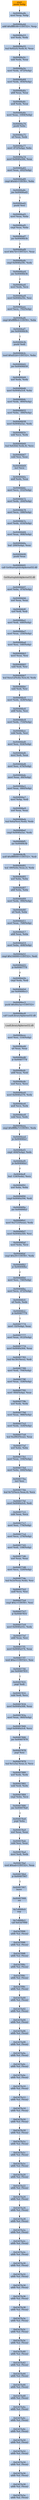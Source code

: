 digraph G {
node[shape=rectangle,style=filled,fillcolor=lightsteelblue,color=lightsteelblue]
bgcolor="transparent"
a0x00406a4apushl_ebp[label="start\npushl %ebp",fillcolor="orange",color="lightgrey"];
a0x00406a4bmovl_esp_ebp[label="0x00406a4b\nmovl %esp, %ebp"];
a0x00406a4daddl_0xfffffc08UINT32_esp[label="0x00406a4d\naddl $0xfffffc08<UINT32>, %esp"];
a0x00406a53xorl_edx_edx[label="0x00406a53\nxorl %edx, %edx"];
a0x00406a55leal_0x92a5edx4__eax[label="0x00406a55\nleal 0x92a5(,%edx,4), %eax"];
a0x00406a5csubl_edx_eax[label="0x00406a5c\nsubl %edx, %eax"];
a0x00406a5emovl_edx__872ebp_[label="0x00406a5e\nmovl %edx, -872(%ebp)"];
a0x00406a64movl_edx__856ebp_[label="0x00406a64\nmovl %edx, -856(%ebp)"];
a0x00406a6aaddl_eax_eax[label="0x00406a6a\naddl %eax, %eax"];
a0x00406a6candl_edx_eax[label="0x00406a6c\nandl %edx, %eax"];
a0x00406a6emovl_eax__1004ebp_[label="0x00406a6e\nmovl %eax, -1004(%ebp)"];
a0x00406a74pushl_ebx[label="0x00406a74\npushl %ebx"];
a0x00406a75orl_eax_edx[label="0x00406a75\norl %eax, %edx"];
a0x00406a77movl__872ebp__ebx[label="0x00406a77\nmovl -872(%ebp), %ebx"];
a0x00406a7dmovl_0x0040a584_eax[label="0x00406a7d\nmovl 0x0040a584, %eax"];
a0x00406a83movl_eax__692ebp_[label="0x00406a83\nmovl %eax, -692(%ebp)"];
a0x00406a89cmpl_0x4dUINT8_ebx[label="0x00406a89\ncmpl $0x4d<UINT8>, %ebx"];
a0x00406a8cjne_0x00406ad2[label="0x00406a8c\njne 0x00406ad2"];
a0x00406ad2pushl_esi[label="0x00406ad2\npushl %esi"];
a0x00406ad3movl_eax_ebx[label="0x00406ad3\nmovl %eax, %ebx"];
a0x00406ad5cmpl_eax_ebx[label="0x00406ad5\ncmpl %eax, %ebx"];
a0x00406ad7jne_0x00406b3b[label="0x00406ad7\njne 0x00406b3b"];
a0x00406ad9movl_0x7dUINT32_eax[label="0x00406ad9\nmovl $0x7d<UINT32>, %eax"];
a0x00406adecmpl_0x0040a59c_edx[label="0x00406ade\ncmpl 0x0040a59c, %edx"];
a0x00406ae4jne_0x00406b3b[label="0x00406ae4\njne 0x00406b3b"];
a0x00406ae6movl_edx_ecx[label="0x00406ae6\nmovl %edx, %ecx"];
a0x00406ae8movl_0x0040a59c_esi[label="0x00406ae8\nmovl 0x0040a59c, %esi"];
a0x00406aeemovl_ecx__792ebp_[label="0x00406aee\nmovl %ecx, -792(%ebp)"];
a0x00406af4cmpl_0xffffffe4UINT8_ebx[label="0x00406af4\ncmpl $0xffffffe4<UINT8>, %ebx"];
a0x00406af7jne_0x00406b3b[label="0x00406af7\njne 0x00406b3b"];
a0x00406b3bpushl_edi[label="0x00406b3b\npushl %edi"];
a0x00406b3ctestl_0xd52dUINT32_ebx[label="0x00406b3c\ntestl $0xd52d<UINT32>, %ebx"];
a0x00406b42jne_0x00406b58[label="0x00406b42\njne 0x00406b58"];
a0x00406b44xorl_edx_edx[label="0x00406b44\nxorl %edx, %edx"];
a0x00406b46movl_0x0040a5c8_ebx[label="0x00406b46\nmovl 0x0040a5c8, %ebx"];
a0x00406b4cmovl_edx__800ebp_[label="0x00406b4c\nmovl %edx, -800(%ebp)"];
a0x00406b52movl_ebx__384ebp_[label="0x00406b52\nmovl %ebx, -384(%ebp)"];
a0x00406b58movl_0x0040a5ac_edx[label="0x00406b58\nmovl 0x0040a5ac, %edx"];
a0x00406b5esubl_ecx_edx[label="0x00406b5e\nsubl %ecx, %edx"];
a0x00406b60leal_0x626dedx4__ecx[label="0x00406b60\nleal 0x626d(,%edx,4), %ecx"];
a0x00406b67subl_esi_eax[label="0x00406b67\nsubl %esi, %eax"];
a0x00406b69incl_ecx[label="0x00406b69\nincl %ecx"];
a0x00406b6aandl_edx_eax[label="0x00406b6a\nandl %edx, %eax"];
a0x00406b6cmovl_ecx__552ebp_[label="0x00406b6c\nmovl %ecx, -552(%ebp)"];
a0x00406b72movl_edx__264ebp_[label="0x00406b72\nmovl %edx, -264(%ebp)"];
a0x00406b78movl_ecx__588ebp_[label="0x00406b78\nmovl %ecx, -588(%ebp)"];
a0x00406b7emovl_edx__616ebp_[label="0x00406b7e\nmovl %edx, -616(%ebp)"];
a0x00406b84movl_eax__908ebp_[label="0x00406b84\nmovl %eax, -908(%ebp)"];
a0x00406b8aleal__200ebp__eax[label="0x00406b8a\nleal -200(%ebp), %eax"];
a0x00406b90pushl_eax[label="0x00406b90\npushl %eax"];
a0x00406b91call_GetStartupInfoA_kernel32_dll[label="0x00406b91\ncall GetStartupInfoA@kernel32.dll"];
GetStartupInfoA_kernel32_dll[label="GetStartupInfoA@kernel32.dll",fillcolor="lightgrey",color="lightgrey"];
a0x00406b97movl_ebx__976ebp_[label="0x00406b97\nmovl %ebx, -976(%ebp)"];
a0x00406b9dxorl_eax_eax[label="0x00406b9d\nxorl %eax, %eax"];
a0x00406b9fxorl_edi_edi[label="0x00406b9f\nxorl %edi, %edi"];
a0x00406ba1movl_edi__440ebp_[label="0x00406ba1\nmovl %edi, -440(%ebp)"];
a0x00406ba7movl_eax__256ebp_[label="0x00406ba7\nmovl %eax, -256(%ebp)"];
a0x00406badmovl_esi__540ebp_[label="0x00406bad\nmovl %esi, -540(%ebp)"];
a0x00406bb3movl_eax_esi[label="0x00406bb3\nmovl %eax, %esi"];
a0x00406bb5subl_edi_esi[label="0x00406bb5\nsubl %edi, %esi"];
a0x00406bb7leal_0xea1aebxesi4__edx[label="0x00406bb7\nleal 0xea1a(%ebx,%esi,4), %edx"];
a0x00406bbesubl_edi_esi[label="0x00406bbe\nsubl %edi, %esi"];
a0x00406bc0movl_edx__428ebp_[label="0x00406bc0\nmovl %edx, -428(%ebp)"];
a0x00406bc6addl_ebx_esi[label="0x00406bc6\naddl %ebx, %esi"];
a0x00406bc8movl_edx__716ebp_[label="0x00406bc8\nmovl %edx, -716(%ebp)"];
a0x00406bcesubl_edx_esi[label="0x00406bce\nsubl %edx, %esi"];
a0x00406bd0movl_esi__924ebp_[label="0x00406bd0\nmovl %esi, -924(%ebp)"];
a0x00406bd6movl_edi_eax[label="0x00406bd6\nmovl %edi, %eax"];
a0x00406bd8movl_esi__676ebp_[label="0x00406bd8\nmovl %esi, -676(%ebp)"];
a0x00406bdemovl_eax__80ebp_[label="0x00406bde\nmovl %eax, -80(%ebp)"];
a0x00406be1movl_eax__840ebp_[label="0x00406be1\nmovl %eax, -840(%ebp)"];
a0x00406be7movl_ebp_edi[label="0x00406be7\nmovl %ebp, %edi"];
a0x00406be9xorl_eax_eax[label="0x00406be9\nxorl %eax, %eax"];
a0x00406bebleal_0x6aesiedi__edx[label="0x00406beb\nleal 0x6a(%esi,%edi), %edx"];
a0x00406befcmpl_0x0040a5ac_edx[label="0x00406bef\ncmpl 0x0040a5ac, %edx"];
a0x00406bf5jne_0x00406cfb[label="0x00406bf5\njne 0x00406cfb"];
a0x00406cfbandl_0xfffff000UINT32_edi[label="0x00406cfb\nandl $0xfffff000<UINT32>, %edi"];
a0x00406d01leal__69ebxeax2__edx[label="0x00406d01\nleal -69(%ebx,%eax,2), %edx"];
a0x00406d05xorl_ebx_ebx[label="0x00406d05\nxorl %ebx, %ebx"];
a0x00406d07addl_ebx_ebx[label="0x00406d07\naddl %ebx, %ebx"];
a0x00406d09movl_edx__996ebp_[label="0x00406d09\nmovl %edx, -996(%ebp)"];
a0x00406d0forl_edi_ebx[label="0x00406d0f\norl %edi, %ebx"];
a0x00406d11movl_eax__768ebp_[label="0x00406d11\nmovl %eax, -768(%ebp)"];
a0x00406d17addl_eax_ebx[label="0x00406d17\naddl %eax, %ebx"];
a0x00406d19movl_ebx__408ebp_[label="0x00406d19\nmovl %ebx, -408(%ebp)"];
a0x00406d1fcmpl_0x144000UINT32_edi[label="0x00406d1f\ncmpl $0x144000<UINT32>, %edi"];
a0x00406d25je_0x00407774[label="0x00406d25\nje 0x00407774"];
a0x00406d2bcmpl_edx_edi[label="0x00406d2b\ncmpl %edx, %edi"];
a0x00406d2djne_0x00406ec3[label="0x00406d2d\njne 0x00406ec3"];
a0x00406ec3pushl_0x40a5acUINT32[label="0x00406ec3\npushl $0x40a5ac<UINT32>"];
a0x00406ec8call_LoadLibraryA_kernel32_dll[label="0x00406ec8\ncall LoadLibraryA@kernel32.dll"];
LoadLibraryA_kernel32_dll[label="LoadLibraryA@kernel32.dll",fillcolor="lightgrey",color="lightgrey"];
a0x00406ecemovl_esi__516ebp_[label="0x00406ece\nmovl %esi, -516(%ebp)"];
a0x00406ed4orl_eax_eax[label="0x00406ed4\norl %eax, %eax"];
a0x00406ed6je_0x00407774[label="0x00406ed6\nje 0x00407774"];
a0x00406edcaddl_eax_edi[label="0x00406edc\naddl %eax, %edi"];
a0x00406edexorl_ecx_ecx[label="0x00406ede\nxorl %ecx, %ecx"];
a0x00406ee0movl_0x0040a570_edx[label="0x00406ee0\nmovl 0x0040a570, %edx"];
a0x00406ee6andl_ecx_edx[label="0x00406ee6\nandl %ecx, %edx"];
a0x00406ee8subl_esi_edx[label="0x00406ee8\nsubl %esi, %edx"];
a0x00406eeacmpl_0xffffffa7UINT8_edx[label="0x00406eea\ncmpl $0xffffffa7<UINT8>, %edx"];
a0x00406eedje_0x00406fa1[label="0x00406eed\nje 0x00406fa1"];
a0x00406ef3cmpl__604ebp__edx[label="0x00406ef3\ncmpl -604(%ebp), %edx"];
a0x00406ef9je_0x00406fa1[label="0x00406ef9\nje 0x00406fa1"];
a0x00406effleal__124edx__ecx[label="0x00406eff\nleal -124(%edx), %ecx"];
a0x00406f02xorl_ebx_ebx[label="0x00406f02\nxorl %ebx, %ebx"];
a0x00406f04cmpl_0x0040a594_edi[label="0x00406f04\ncmpl 0x0040a594, %edi"];
a0x00406f0ajne_0x00406fa1[label="0x00406f0a\njne 0x00406fa1"];
a0x00406fa1movl_0x2723eax__edx[label="0x00406fa1\nmovl 0x2723(%eax), %edx"];
a0x00406fa7movl_0x0040a560_esi[label="0x00406fa7\nmovl 0x0040a560, %esi"];
a0x00406fadmovl_ebx_ecx[label="0x00406fad\nmovl %ebx, %ecx"];
a0x00406fafcmpl_0x29UINT8_edx[label="0x00406faf\ncmpl $0x29<UINT8>, %edx"];
a0x00406fb2je_0x00406fba[label="0x00406fb2\nje 0x00406fba"];
a0x00406fb4movl_esi__740ebp_[label="0x00406fb4\nmovl %esi, -740(%ebp)"];
a0x00406fbamovl_ecx__472ebp_[label="0x00406fba\nmovl %ecx, -472(%ebp)"];
a0x00406fc0orl_edx_edx[label="0x00406fc0\norl %edx, %edx"];
a0x00406fc2je_0x00407774[label="0x00406fc2\nje 0x00407774"];
a0x00407774movl__32ebp__eax[label="0x00407774\nmovl -32(%ebp), %eax"];
a0x00407777movl_eax__912ebp_[label="0x00407777\nmovl %eax, -912(%ebp)"];
a0x0040777dmovl_0x0040a564_eax[label="0x0040777d\nmovl 0x0040a564, %eax"];
a0x00407783leal_0xc3fcecx__edi[label="0x00407783\nleal 0xc3fc(%ecx), %edi"];
a0x00407789movl_edi__704ebp_[label="0x00407789\nmovl %edi, -704(%ebp)"];
a0x0040778fmovl_eax__328ebp_[label="0x0040778f\nmovl %eax, -328(%ebp)"];
a0x00407795movl__844ebp__eax[label="0x00407795\nmovl -844(%ebp), %eax"];
a0x0040779bxorl_edx_edx[label="0x0040779b\nxorl %edx, %edx"];
a0x0040779dmovl_eax__988ebp_[label="0x0040779d\nmovl %eax, -988(%ebp)"];
a0x004077a3movl_edx__324ebp_[label="0x004077a3\nmovl %edx, -324(%ebp)"];
a0x004077a9leal_0xa982eax__eax[label="0x004077a9\nleal 0xa982(%eax), %eax"];
a0x004077afxorl_ebx_ebx[label="0x004077af\nxorl %ebx, %ebx"];
a0x004077b1movl_eax__104ebp_[label="0x004077b1\nmovl %eax, -104(%ebp)"];
a0x004077b4movl_ebx__644ebp_[label="0x004077b4\nmovl %ebx, -644(%ebp)"];
a0x004077baincl_esi[label="0x004077ba\nincl %esi"];
a0x004077bbleal_0x72ecxeax4__ecx[label="0x004077bb\nleal 0x72(%ecx,%eax,4), %ecx"];
a0x004077bfmovl_0x0040a5c0_edi[label="0x004077bf\nmovl 0x0040a5c0, %edi"];
a0x004077c5subl_eax_ecx[label="0x004077c5\nsubl %eax, %ecx"];
a0x004077c7movl_esi__776ebp_[label="0x004077c7\nmovl %esi, -776(%ebp)"];
a0x004077cdmovl_ecx__276ebp_[label="0x004077cd\nmovl %ecx, -276(%ebp)"];
a0x004077d3movl_edi__108ebp_[label="0x004077d3\nmovl %edi, -108(%ebp)"];
a0x004077d6xorl_eax_eax[label="0x004077d6\nxorl %eax, %eax"];
a0x004077d8movl_ecx__520ebp_[label="0x004077d8\nmovl %ecx, -520(%ebp)"];
a0x004077deleal_0x2eeaxedi__esi[label="0x004077de\nleal 0x2e(%eax,%edi), %esi"];
a0x004077e2andl_ecx_esi[label="0x004077e2\nandl %ecx, %esi"];
a0x004077e4cmpl_0xcUINT8_esi[label="0x004077e4\ncmpl $0xc<UINT8>, %esi"];
a0x004077e7je_0x00407831[label="0x004077e7\nje 0x00407831"];
a0x004077e9movl_0x0040a55c_edx[label="0x004077e9\nmovl 0x0040a55c, %edx"];
a0x004077efaddl_eax_esi[label="0x004077ef\naddl %eax, %esi"];
a0x004077f1movl_0x0040a574_eax[label="0x004077f1\nmovl 0x0040a574, %eax"];
a0x004077f7testl_0xeUINT32_esi[label="0x004077f7\ntestl $0xe<UINT32>, %esi"];
a0x004077fdjne_0x00407831[label="0x004077fd\njne 0x00407831"];
a0x00407831popl_edi[label="0x00407831\npopl %edi"];
a0x00407832subl_edi_ecx[label="0x00407832\nsubl %edi, %ecx"];
a0x00407834movl_0x0040a568_eax[label="0x00407834\nmovl 0x0040a568, %eax"];
a0x0040783amovl_eax__960ebp_[label="0x0040783a\nmovl %eax, -960(%ebp)"];
a0x00407840cmpl_0x0040a5c8_ecx[label="0x00407840\ncmpl 0x0040a5c8, %ecx"];
a0x00407846jne_0x00407878[label="0x00407846\njne 0x00407878"];
a0x00407878popl_esi[label="0x00407878\npopl %esi"];
a0x00407879leal_0x1a3aeax2__ecx[label="0x00407879\nleal 0x1a3a(,%eax,2), %ecx"];
a0x00407880xorl_edx_edx[label="0x00407880\nxorl %edx, %edx"];
a0x00407882subl_edi_edx[label="0x00407882\nsubl %edi, %edx"];
a0x00407884cmpl_ebx_ecx[label="0x00407884\ncmpl %ebx, %ecx"];
a0x00407886jne_0x004078a8[label="0x00407886\njne 0x004078a8"];
a0x004078a8popl_ebx[label="0x004078a8\npopl %ebx"];
a0x004078a9xorl_eax_eax[label="0x004078a9\nxorl %eax, %eax"];
a0x004078absubl_esi_eax[label="0x004078ab\nsubl %esi, %eax"];
a0x004078admovl_edi_edx[label="0x004078ad\nmovl %edi, %edx"];
a0x004078aftestl_0xadUINT32_eax[label="0x004078af\ntestl $0xad<UINT32>, %eax"];
a0x004078b4je_0x00407907[label="0x004078b4\nje 0x00407907"];
a0x00407907leave_[label="0x00407907\nleave "];
a0x00407908ret[label="0x00407908\nret"];
a0x7c8000c0nop_[label="0x7c8000c0\nnop "];
a0x7c8000c1call_0x63d7f9f4[label="0x7c8000c1\ncall 0x63d7f9f4"];
a0x63d7f9f4addb_al_eax_[label="0x63d7f9f4\naddb %al, (%eax)"];
a0x63d7f9f6addb_al_eax_[label="0x63d7f9f6\naddb %al, (%eax)"];
a0x63d7f9f8addb_al_eax_[label="0x63d7f9f8\naddb %al, (%eax)"];
a0x63d7f9faaddb_al_eax_[label="0x63d7f9fa\naddb %al, (%eax)"];
a0x63d7f9fcaddb_al_eax_[label="0x63d7f9fc\naddb %al, (%eax)"];
a0x63d7f9feaddb_al_eax_[label="0x63d7f9fe\naddb %al, (%eax)"];
a0x63d7fa00addb_al_eax_[label="0x63d7fa00\naddb %al, (%eax)"];
a0x63d7fa02addb_al_eax_[label="0x63d7fa02\naddb %al, (%eax)"];
a0x63d7fa04addb_al_eax_[label="0x63d7fa04\naddb %al, (%eax)"];
a0x63d7fa06addb_al_eax_[label="0x63d7fa06\naddb %al, (%eax)"];
a0x63d7fa08addb_al_eax_[label="0x63d7fa08\naddb %al, (%eax)"];
a0x63d7fa0aaddb_al_eax_[label="0x63d7fa0a\naddb %al, (%eax)"];
a0x63d7fa0caddb_al_eax_[label="0x63d7fa0c\naddb %al, (%eax)"];
a0x63d7fa0eaddb_al_eax_[label="0x63d7fa0e\naddb %al, (%eax)"];
a0x63d7fa10addb_al_eax_[label="0x63d7fa10\naddb %al, (%eax)"];
a0x63d7fa12addb_al_eax_[label="0x63d7fa12\naddb %al, (%eax)"];
a0x63d7fa14addb_al_eax_[label="0x63d7fa14\naddb %al, (%eax)"];
a0x63d7fa16addb_al_eax_[label="0x63d7fa16\naddb %al, (%eax)"];
a0x63d7fa18addb_al_eax_[label="0x63d7fa18\naddb %al, (%eax)"];
a0x63d7fa1aaddb_al_eax_[label="0x63d7fa1a\naddb %al, (%eax)"];
a0x63d7fa1caddb_al_eax_[label="0x63d7fa1c\naddb %al, (%eax)"];
a0x63d7fa1eaddb_al_eax_[label="0x63d7fa1e\naddb %al, (%eax)"];
a0x63d7fa20addb_al_eax_[label="0x63d7fa20\naddb %al, (%eax)"];
a0x63d7fa22addb_al_eax_[label="0x63d7fa22\naddb %al, (%eax)"];
a0x63d7fa24addb_al_eax_[label="0x63d7fa24\naddb %al, (%eax)"];
a0x63d7fa26addb_al_eax_[label="0x63d7fa26\naddb %al, (%eax)"];
a0x63d7fa28addb_al_eax_[label="0x63d7fa28\naddb %al, (%eax)"];
a0x63d7fa2aaddb_al_eax_[label="0x63d7fa2a\naddb %al, (%eax)"];
a0x63d7fa2caddb_al_eax_[label="0x63d7fa2c\naddb %al, (%eax)"];
a0x63d7fa2eaddb_al_eax_[label="0x63d7fa2e\naddb %al, (%eax)"];
a0x63d7fa30addb_al_eax_[label="0x63d7fa30\naddb %al, (%eax)"];
a0x63d7fa32addb_al_eax_[label="0x63d7fa32\naddb %al, (%eax)"];
a0x63d7fa34addb_al_eax_[label="0x63d7fa34\naddb %al, (%eax)"];
a0x63d7fa36addb_al_eax_[label="0x63d7fa36\naddb %al, (%eax)"];
a0x63d7fa38addb_al_eax_[label="0x63d7fa38\naddb %al, (%eax)"];
a0x63d7fa3aaddb_al_eax_[label="0x63d7fa3a\naddb %al, (%eax)"];
a0x63d7fa3caddb_al_eax_[label="0x63d7fa3c\naddb %al, (%eax)"];
a0x63d7fa3eaddb_al_eax_[label="0x63d7fa3e\naddb %al, (%eax)"];
a0x63d7fa40addb_al_eax_[label="0x63d7fa40\naddb %al, (%eax)"];
a0x63d7fa42addb_al_eax_[label="0x63d7fa42\naddb %al, (%eax)"];
a0x63d7fa44addb_al_eax_[label="0x63d7fa44\naddb %al, (%eax)"];
a0x63d7fa46addb_al_eax_[label="0x63d7fa46\naddb %al, (%eax)"];
a0x63d7fa48addb_al_eax_[label="0x63d7fa48\naddb %al, (%eax)"];
a0x63d7fa4aaddb_al_eax_[label="0x63d7fa4a\naddb %al, (%eax)"];
a0x63d7fa4caddb_al_eax_[label="0x63d7fa4c\naddb %al, (%eax)"];
a0x63d7fa4eaddb_al_eax_[label="0x63d7fa4e\naddb %al, (%eax)"];
a0x63d7fa50addb_al_eax_[label="0x63d7fa50\naddb %al, (%eax)"];
a0x63d7fa52addb_al_eax_[label="0x63d7fa52\naddb %al, (%eax)"];
a0x63d7fa54addb_al_eax_[label="0x63d7fa54\naddb %al, (%eax)"];
a0x63d7fa56addb_al_eax_[label="0x63d7fa56\naddb %al, (%eax)"];
a0x63d7fa58addb_al_eax_[label="0x63d7fa58\naddb %al, (%eax)"];
a0x63d7fa5aaddb_al_eax_[label="0x63d7fa5a\naddb %al, (%eax)"];
a0x00406a4apushl_ebp -> a0x00406a4bmovl_esp_ebp [color="#000000"];
a0x00406a4bmovl_esp_ebp -> a0x00406a4daddl_0xfffffc08UINT32_esp [color="#000000"];
a0x00406a4daddl_0xfffffc08UINT32_esp -> a0x00406a53xorl_edx_edx [color="#000000"];
a0x00406a53xorl_edx_edx -> a0x00406a55leal_0x92a5edx4__eax [color="#000000"];
a0x00406a55leal_0x92a5edx4__eax -> a0x00406a5csubl_edx_eax [color="#000000"];
a0x00406a5csubl_edx_eax -> a0x00406a5emovl_edx__872ebp_ [color="#000000"];
a0x00406a5emovl_edx__872ebp_ -> a0x00406a64movl_edx__856ebp_ [color="#000000"];
a0x00406a64movl_edx__856ebp_ -> a0x00406a6aaddl_eax_eax [color="#000000"];
a0x00406a6aaddl_eax_eax -> a0x00406a6candl_edx_eax [color="#000000"];
a0x00406a6candl_edx_eax -> a0x00406a6emovl_eax__1004ebp_ [color="#000000"];
a0x00406a6emovl_eax__1004ebp_ -> a0x00406a74pushl_ebx [color="#000000"];
a0x00406a74pushl_ebx -> a0x00406a75orl_eax_edx [color="#000000"];
a0x00406a75orl_eax_edx -> a0x00406a77movl__872ebp__ebx [color="#000000"];
a0x00406a77movl__872ebp__ebx -> a0x00406a7dmovl_0x0040a584_eax [color="#000000"];
a0x00406a7dmovl_0x0040a584_eax -> a0x00406a83movl_eax__692ebp_ [color="#000000"];
a0x00406a83movl_eax__692ebp_ -> a0x00406a89cmpl_0x4dUINT8_ebx [color="#000000"];
a0x00406a89cmpl_0x4dUINT8_ebx -> a0x00406a8cjne_0x00406ad2 [color="#000000"];
a0x00406a8cjne_0x00406ad2 -> a0x00406ad2pushl_esi [color="#000000",label="T"];
a0x00406ad2pushl_esi -> a0x00406ad3movl_eax_ebx [color="#000000"];
a0x00406ad3movl_eax_ebx -> a0x00406ad5cmpl_eax_ebx [color="#000000"];
a0x00406ad5cmpl_eax_ebx -> a0x00406ad7jne_0x00406b3b [color="#000000"];
a0x00406ad7jne_0x00406b3b -> a0x00406ad9movl_0x7dUINT32_eax [color="#000000",label="F"];
a0x00406ad9movl_0x7dUINT32_eax -> a0x00406adecmpl_0x0040a59c_edx [color="#000000"];
a0x00406adecmpl_0x0040a59c_edx -> a0x00406ae4jne_0x00406b3b [color="#000000"];
a0x00406ae4jne_0x00406b3b -> a0x00406ae6movl_edx_ecx [color="#000000",label="F"];
a0x00406ae6movl_edx_ecx -> a0x00406ae8movl_0x0040a59c_esi [color="#000000"];
a0x00406ae8movl_0x0040a59c_esi -> a0x00406aeemovl_ecx__792ebp_ [color="#000000"];
a0x00406aeemovl_ecx__792ebp_ -> a0x00406af4cmpl_0xffffffe4UINT8_ebx [color="#000000"];
a0x00406af4cmpl_0xffffffe4UINT8_ebx -> a0x00406af7jne_0x00406b3b [color="#000000"];
a0x00406af7jne_0x00406b3b -> a0x00406b3bpushl_edi [color="#000000",label="T"];
a0x00406b3bpushl_edi -> a0x00406b3ctestl_0xd52dUINT32_ebx [color="#000000"];
a0x00406b3ctestl_0xd52dUINT32_ebx -> a0x00406b42jne_0x00406b58 [color="#000000"];
a0x00406b42jne_0x00406b58 -> a0x00406b44xorl_edx_edx [color="#000000",label="F"];
a0x00406b44xorl_edx_edx -> a0x00406b46movl_0x0040a5c8_ebx [color="#000000"];
a0x00406b46movl_0x0040a5c8_ebx -> a0x00406b4cmovl_edx__800ebp_ [color="#000000"];
a0x00406b4cmovl_edx__800ebp_ -> a0x00406b52movl_ebx__384ebp_ [color="#000000"];
a0x00406b52movl_ebx__384ebp_ -> a0x00406b58movl_0x0040a5ac_edx [color="#000000"];
a0x00406b58movl_0x0040a5ac_edx -> a0x00406b5esubl_ecx_edx [color="#000000"];
a0x00406b5esubl_ecx_edx -> a0x00406b60leal_0x626dedx4__ecx [color="#000000"];
a0x00406b60leal_0x626dedx4__ecx -> a0x00406b67subl_esi_eax [color="#000000"];
a0x00406b67subl_esi_eax -> a0x00406b69incl_ecx [color="#000000"];
a0x00406b69incl_ecx -> a0x00406b6aandl_edx_eax [color="#000000"];
a0x00406b6aandl_edx_eax -> a0x00406b6cmovl_ecx__552ebp_ [color="#000000"];
a0x00406b6cmovl_ecx__552ebp_ -> a0x00406b72movl_edx__264ebp_ [color="#000000"];
a0x00406b72movl_edx__264ebp_ -> a0x00406b78movl_ecx__588ebp_ [color="#000000"];
a0x00406b78movl_ecx__588ebp_ -> a0x00406b7emovl_edx__616ebp_ [color="#000000"];
a0x00406b7emovl_edx__616ebp_ -> a0x00406b84movl_eax__908ebp_ [color="#000000"];
a0x00406b84movl_eax__908ebp_ -> a0x00406b8aleal__200ebp__eax [color="#000000"];
a0x00406b8aleal__200ebp__eax -> a0x00406b90pushl_eax [color="#000000"];
a0x00406b90pushl_eax -> a0x00406b91call_GetStartupInfoA_kernel32_dll [color="#000000"];
a0x00406b91call_GetStartupInfoA_kernel32_dll -> GetStartupInfoA_kernel32_dll [color="#000000"];
GetStartupInfoA_kernel32_dll -> a0x00406b97movl_ebx__976ebp_ [color="#000000"];
a0x00406b97movl_ebx__976ebp_ -> a0x00406b9dxorl_eax_eax [color="#000000"];
a0x00406b9dxorl_eax_eax -> a0x00406b9fxorl_edi_edi [color="#000000"];
a0x00406b9fxorl_edi_edi -> a0x00406ba1movl_edi__440ebp_ [color="#000000"];
a0x00406ba1movl_edi__440ebp_ -> a0x00406ba7movl_eax__256ebp_ [color="#000000"];
a0x00406ba7movl_eax__256ebp_ -> a0x00406badmovl_esi__540ebp_ [color="#000000"];
a0x00406badmovl_esi__540ebp_ -> a0x00406bb3movl_eax_esi [color="#000000"];
a0x00406bb3movl_eax_esi -> a0x00406bb5subl_edi_esi [color="#000000"];
a0x00406bb5subl_edi_esi -> a0x00406bb7leal_0xea1aebxesi4__edx [color="#000000"];
a0x00406bb7leal_0xea1aebxesi4__edx -> a0x00406bbesubl_edi_esi [color="#000000"];
a0x00406bbesubl_edi_esi -> a0x00406bc0movl_edx__428ebp_ [color="#000000"];
a0x00406bc0movl_edx__428ebp_ -> a0x00406bc6addl_ebx_esi [color="#000000"];
a0x00406bc6addl_ebx_esi -> a0x00406bc8movl_edx__716ebp_ [color="#000000"];
a0x00406bc8movl_edx__716ebp_ -> a0x00406bcesubl_edx_esi [color="#000000"];
a0x00406bcesubl_edx_esi -> a0x00406bd0movl_esi__924ebp_ [color="#000000"];
a0x00406bd0movl_esi__924ebp_ -> a0x00406bd6movl_edi_eax [color="#000000"];
a0x00406bd6movl_edi_eax -> a0x00406bd8movl_esi__676ebp_ [color="#000000"];
a0x00406bd8movl_esi__676ebp_ -> a0x00406bdemovl_eax__80ebp_ [color="#000000"];
a0x00406bdemovl_eax__80ebp_ -> a0x00406be1movl_eax__840ebp_ [color="#000000"];
a0x00406be1movl_eax__840ebp_ -> a0x00406be7movl_ebp_edi [color="#000000"];
a0x00406be7movl_ebp_edi -> a0x00406be9xorl_eax_eax [color="#000000"];
a0x00406be9xorl_eax_eax -> a0x00406bebleal_0x6aesiedi__edx [color="#000000"];
a0x00406bebleal_0x6aesiedi__edx -> a0x00406befcmpl_0x0040a5ac_edx [color="#000000"];
a0x00406befcmpl_0x0040a5ac_edx -> a0x00406bf5jne_0x00406cfb [color="#000000"];
a0x00406bf5jne_0x00406cfb -> a0x00406cfbandl_0xfffff000UINT32_edi [color="#000000",label="T"];
a0x00406cfbandl_0xfffff000UINT32_edi -> a0x00406d01leal__69ebxeax2__edx [color="#000000"];
a0x00406d01leal__69ebxeax2__edx -> a0x00406d05xorl_ebx_ebx [color="#000000"];
a0x00406d05xorl_ebx_ebx -> a0x00406d07addl_ebx_ebx [color="#000000"];
a0x00406d07addl_ebx_ebx -> a0x00406d09movl_edx__996ebp_ [color="#000000"];
a0x00406d09movl_edx__996ebp_ -> a0x00406d0forl_edi_ebx [color="#000000"];
a0x00406d0forl_edi_ebx -> a0x00406d11movl_eax__768ebp_ [color="#000000"];
a0x00406d11movl_eax__768ebp_ -> a0x00406d17addl_eax_ebx [color="#000000"];
a0x00406d17addl_eax_ebx -> a0x00406d19movl_ebx__408ebp_ [color="#000000"];
a0x00406d19movl_ebx__408ebp_ -> a0x00406d1fcmpl_0x144000UINT32_edi [color="#000000"];
a0x00406d1fcmpl_0x144000UINT32_edi -> a0x00406d25je_0x00407774 [color="#000000"];
a0x00406d25je_0x00407774 -> a0x00406d2bcmpl_edx_edi [color="#000000",label="F"];
a0x00406d2bcmpl_edx_edi -> a0x00406d2djne_0x00406ec3 [color="#000000"];
a0x00406d2djne_0x00406ec3 -> a0x00406ec3pushl_0x40a5acUINT32 [color="#000000",label="T"];
a0x00406ec3pushl_0x40a5acUINT32 -> a0x00406ec8call_LoadLibraryA_kernel32_dll [color="#000000"];
a0x00406ec8call_LoadLibraryA_kernel32_dll -> LoadLibraryA_kernel32_dll [color="#000000"];
LoadLibraryA_kernel32_dll -> a0x00406ecemovl_esi__516ebp_ [color="#000000"];
a0x00406ecemovl_esi__516ebp_ -> a0x00406ed4orl_eax_eax [color="#000000"];
a0x00406ed4orl_eax_eax -> a0x00406ed6je_0x00407774 [color="#000000"];
a0x00406ed6je_0x00407774 -> a0x00406edcaddl_eax_edi [color="#000000",label="F"];
a0x00406edcaddl_eax_edi -> a0x00406edexorl_ecx_ecx [color="#000000"];
a0x00406edexorl_ecx_ecx -> a0x00406ee0movl_0x0040a570_edx [color="#000000"];
a0x00406ee0movl_0x0040a570_edx -> a0x00406ee6andl_ecx_edx [color="#000000"];
a0x00406ee6andl_ecx_edx -> a0x00406ee8subl_esi_edx [color="#000000"];
a0x00406ee8subl_esi_edx -> a0x00406eeacmpl_0xffffffa7UINT8_edx [color="#000000"];
a0x00406eeacmpl_0xffffffa7UINT8_edx -> a0x00406eedje_0x00406fa1 [color="#000000"];
a0x00406eedje_0x00406fa1 -> a0x00406ef3cmpl__604ebp__edx [color="#000000",label="F"];
a0x00406ef3cmpl__604ebp__edx -> a0x00406ef9je_0x00406fa1 [color="#000000"];
a0x00406ef9je_0x00406fa1 -> a0x00406effleal__124edx__ecx [color="#000000",label="F"];
a0x00406effleal__124edx__ecx -> a0x00406f02xorl_ebx_ebx [color="#000000"];
a0x00406f02xorl_ebx_ebx -> a0x00406f04cmpl_0x0040a594_edi [color="#000000"];
a0x00406f04cmpl_0x0040a594_edi -> a0x00406f0ajne_0x00406fa1 [color="#000000"];
a0x00406f0ajne_0x00406fa1 -> a0x00406fa1movl_0x2723eax__edx [color="#000000",label="T"];
a0x00406fa1movl_0x2723eax__edx -> a0x00406fa7movl_0x0040a560_esi [color="#000000"];
a0x00406fa7movl_0x0040a560_esi -> a0x00406fadmovl_ebx_ecx [color="#000000"];
a0x00406fadmovl_ebx_ecx -> a0x00406fafcmpl_0x29UINT8_edx [color="#000000"];
a0x00406fafcmpl_0x29UINT8_edx -> a0x00406fb2je_0x00406fba [color="#000000"];
a0x00406fb2je_0x00406fba -> a0x00406fb4movl_esi__740ebp_ [color="#000000",label="F"];
a0x00406fb4movl_esi__740ebp_ -> a0x00406fbamovl_ecx__472ebp_ [color="#000000"];
a0x00406fbamovl_ecx__472ebp_ -> a0x00406fc0orl_edx_edx [color="#000000"];
a0x00406fc0orl_edx_edx -> a0x00406fc2je_0x00407774 [color="#000000"];
a0x00406fc2je_0x00407774 -> a0x00407774movl__32ebp__eax [color="#000000",label="T"];
a0x00407774movl__32ebp__eax -> a0x00407777movl_eax__912ebp_ [color="#000000"];
a0x00407777movl_eax__912ebp_ -> a0x0040777dmovl_0x0040a564_eax [color="#000000"];
a0x0040777dmovl_0x0040a564_eax -> a0x00407783leal_0xc3fcecx__edi [color="#000000"];
a0x00407783leal_0xc3fcecx__edi -> a0x00407789movl_edi__704ebp_ [color="#000000"];
a0x00407789movl_edi__704ebp_ -> a0x0040778fmovl_eax__328ebp_ [color="#000000"];
a0x0040778fmovl_eax__328ebp_ -> a0x00407795movl__844ebp__eax [color="#000000"];
a0x00407795movl__844ebp__eax -> a0x0040779bxorl_edx_edx [color="#000000"];
a0x0040779bxorl_edx_edx -> a0x0040779dmovl_eax__988ebp_ [color="#000000"];
a0x0040779dmovl_eax__988ebp_ -> a0x004077a3movl_edx__324ebp_ [color="#000000"];
a0x004077a3movl_edx__324ebp_ -> a0x004077a9leal_0xa982eax__eax [color="#000000"];
a0x004077a9leal_0xa982eax__eax -> a0x004077afxorl_ebx_ebx [color="#000000"];
a0x004077afxorl_ebx_ebx -> a0x004077b1movl_eax__104ebp_ [color="#000000"];
a0x004077b1movl_eax__104ebp_ -> a0x004077b4movl_ebx__644ebp_ [color="#000000"];
a0x004077b4movl_ebx__644ebp_ -> a0x004077baincl_esi [color="#000000"];
a0x004077baincl_esi -> a0x004077bbleal_0x72ecxeax4__ecx [color="#000000"];
a0x004077bbleal_0x72ecxeax4__ecx -> a0x004077bfmovl_0x0040a5c0_edi [color="#000000"];
a0x004077bfmovl_0x0040a5c0_edi -> a0x004077c5subl_eax_ecx [color="#000000"];
a0x004077c5subl_eax_ecx -> a0x004077c7movl_esi__776ebp_ [color="#000000"];
a0x004077c7movl_esi__776ebp_ -> a0x004077cdmovl_ecx__276ebp_ [color="#000000"];
a0x004077cdmovl_ecx__276ebp_ -> a0x004077d3movl_edi__108ebp_ [color="#000000"];
a0x004077d3movl_edi__108ebp_ -> a0x004077d6xorl_eax_eax [color="#000000"];
a0x004077d6xorl_eax_eax -> a0x004077d8movl_ecx__520ebp_ [color="#000000"];
a0x004077d8movl_ecx__520ebp_ -> a0x004077deleal_0x2eeaxedi__esi [color="#000000"];
a0x004077deleal_0x2eeaxedi__esi -> a0x004077e2andl_ecx_esi [color="#000000"];
a0x004077e2andl_ecx_esi -> a0x004077e4cmpl_0xcUINT8_esi [color="#000000"];
a0x004077e4cmpl_0xcUINT8_esi -> a0x004077e7je_0x00407831 [color="#000000"];
a0x004077e7je_0x00407831 -> a0x004077e9movl_0x0040a55c_edx [color="#000000",label="F"];
a0x004077e9movl_0x0040a55c_edx -> a0x004077efaddl_eax_esi [color="#000000"];
a0x004077efaddl_eax_esi -> a0x004077f1movl_0x0040a574_eax [color="#000000"];
a0x004077f1movl_0x0040a574_eax -> a0x004077f7testl_0xeUINT32_esi [color="#000000"];
a0x004077f7testl_0xeUINT32_esi -> a0x004077fdjne_0x00407831 [color="#000000"];
a0x004077fdjne_0x00407831 -> a0x00407831popl_edi [color="#000000",label="T"];
a0x00407831popl_edi -> a0x00407832subl_edi_ecx [color="#000000"];
a0x00407832subl_edi_ecx -> a0x00407834movl_0x0040a568_eax [color="#000000"];
a0x00407834movl_0x0040a568_eax -> a0x0040783amovl_eax__960ebp_ [color="#000000"];
a0x0040783amovl_eax__960ebp_ -> a0x00407840cmpl_0x0040a5c8_ecx [color="#000000"];
a0x00407840cmpl_0x0040a5c8_ecx -> a0x00407846jne_0x00407878 [color="#000000"];
a0x00407846jne_0x00407878 -> a0x00407878popl_esi [color="#000000",label="T"];
a0x00407878popl_esi -> a0x00407879leal_0x1a3aeax2__ecx [color="#000000"];
a0x00407879leal_0x1a3aeax2__ecx -> a0x00407880xorl_edx_edx [color="#000000"];
a0x00407880xorl_edx_edx -> a0x00407882subl_edi_edx [color="#000000"];
a0x00407882subl_edi_edx -> a0x00407884cmpl_ebx_ecx [color="#000000"];
a0x00407884cmpl_ebx_ecx -> a0x00407886jne_0x004078a8 [color="#000000"];
a0x00407886jne_0x004078a8 -> a0x004078a8popl_ebx [color="#000000",label="T"];
a0x004078a8popl_ebx -> a0x004078a9xorl_eax_eax [color="#000000"];
a0x004078a9xorl_eax_eax -> a0x004078absubl_esi_eax [color="#000000"];
a0x004078absubl_esi_eax -> a0x004078admovl_edi_edx [color="#000000"];
a0x004078admovl_edi_edx -> a0x004078aftestl_0xadUINT32_eax [color="#000000"];
a0x004078aftestl_0xadUINT32_eax -> a0x004078b4je_0x00407907 [color="#000000"];
a0x004078b4je_0x00407907 -> a0x00407907leave_ [color="#000000",label="T"];
a0x00407907leave_ -> a0x00407908ret [color="#000000"];
a0x00407908ret -> a0x7c8000c0nop_ [color="#000000"];
a0x7c8000c0nop_ -> a0x7c8000c1call_0x63d7f9f4 [color="#000000"];
a0x7c8000c1call_0x63d7f9f4 -> a0x63d7f9f4addb_al_eax_ [color="#000000"];
a0x63d7f9f4addb_al_eax_ -> a0x63d7f9f6addb_al_eax_ [color="#000000"];
a0x63d7f9f6addb_al_eax_ -> a0x63d7f9f8addb_al_eax_ [color="#000000"];
a0x63d7f9f8addb_al_eax_ -> a0x63d7f9faaddb_al_eax_ [color="#000000"];
a0x63d7f9faaddb_al_eax_ -> a0x63d7f9fcaddb_al_eax_ [color="#000000"];
a0x63d7f9fcaddb_al_eax_ -> a0x63d7f9feaddb_al_eax_ [color="#000000"];
a0x63d7f9feaddb_al_eax_ -> a0x63d7fa00addb_al_eax_ [color="#000000"];
a0x63d7fa00addb_al_eax_ -> a0x63d7fa02addb_al_eax_ [color="#000000"];
a0x63d7fa02addb_al_eax_ -> a0x63d7fa04addb_al_eax_ [color="#000000"];
a0x63d7fa04addb_al_eax_ -> a0x63d7fa06addb_al_eax_ [color="#000000"];
a0x63d7fa06addb_al_eax_ -> a0x63d7fa08addb_al_eax_ [color="#000000"];
a0x63d7fa08addb_al_eax_ -> a0x63d7fa0aaddb_al_eax_ [color="#000000"];
a0x63d7fa0aaddb_al_eax_ -> a0x63d7fa0caddb_al_eax_ [color="#000000"];
a0x63d7fa0caddb_al_eax_ -> a0x63d7fa0eaddb_al_eax_ [color="#000000"];
a0x63d7fa0eaddb_al_eax_ -> a0x63d7fa10addb_al_eax_ [color="#000000"];
a0x63d7fa10addb_al_eax_ -> a0x63d7fa12addb_al_eax_ [color="#000000"];
a0x63d7fa12addb_al_eax_ -> a0x63d7fa14addb_al_eax_ [color="#000000"];
a0x63d7fa14addb_al_eax_ -> a0x63d7fa16addb_al_eax_ [color="#000000"];
a0x63d7fa16addb_al_eax_ -> a0x63d7fa18addb_al_eax_ [color="#000000"];
a0x63d7fa18addb_al_eax_ -> a0x63d7fa1aaddb_al_eax_ [color="#000000"];
a0x63d7fa1aaddb_al_eax_ -> a0x63d7fa1caddb_al_eax_ [color="#000000"];
a0x63d7fa1caddb_al_eax_ -> a0x63d7fa1eaddb_al_eax_ [color="#000000"];
a0x63d7fa1eaddb_al_eax_ -> a0x63d7fa20addb_al_eax_ [color="#000000"];
a0x63d7fa20addb_al_eax_ -> a0x63d7fa22addb_al_eax_ [color="#000000"];
a0x63d7fa22addb_al_eax_ -> a0x63d7fa24addb_al_eax_ [color="#000000"];
a0x63d7fa24addb_al_eax_ -> a0x63d7fa26addb_al_eax_ [color="#000000"];
a0x63d7fa26addb_al_eax_ -> a0x63d7fa28addb_al_eax_ [color="#000000"];
a0x63d7fa28addb_al_eax_ -> a0x63d7fa2aaddb_al_eax_ [color="#000000"];
a0x63d7fa2aaddb_al_eax_ -> a0x63d7fa2caddb_al_eax_ [color="#000000"];
a0x63d7fa2caddb_al_eax_ -> a0x63d7fa2eaddb_al_eax_ [color="#000000"];
a0x63d7fa2eaddb_al_eax_ -> a0x63d7fa30addb_al_eax_ [color="#000000"];
a0x63d7fa30addb_al_eax_ -> a0x63d7fa32addb_al_eax_ [color="#000000"];
a0x63d7fa32addb_al_eax_ -> a0x63d7fa34addb_al_eax_ [color="#000000"];
a0x63d7fa34addb_al_eax_ -> a0x63d7fa36addb_al_eax_ [color="#000000"];
a0x63d7fa36addb_al_eax_ -> a0x63d7fa38addb_al_eax_ [color="#000000"];
a0x63d7fa38addb_al_eax_ -> a0x63d7fa3aaddb_al_eax_ [color="#000000"];
a0x63d7fa3aaddb_al_eax_ -> a0x63d7fa3caddb_al_eax_ [color="#000000"];
a0x63d7fa3caddb_al_eax_ -> a0x63d7fa3eaddb_al_eax_ [color="#000000"];
a0x63d7fa3eaddb_al_eax_ -> a0x63d7fa40addb_al_eax_ [color="#000000"];
a0x63d7fa40addb_al_eax_ -> a0x63d7fa42addb_al_eax_ [color="#000000"];
a0x63d7fa42addb_al_eax_ -> a0x63d7fa44addb_al_eax_ [color="#000000"];
a0x63d7fa44addb_al_eax_ -> a0x63d7fa46addb_al_eax_ [color="#000000"];
a0x63d7fa46addb_al_eax_ -> a0x63d7fa48addb_al_eax_ [color="#000000"];
a0x63d7fa48addb_al_eax_ -> a0x63d7fa4aaddb_al_eax_ [color="#000000"];
a0x63d7fa4aaddb_al_eax_ -> a0x63d7fa4caddb_al_eax_ [color="#000000"];
a0x63d7fa4caddb_al_eax_ -> a0x63d7fa4eaddb_al_eax_ [color="#000000"];
a0x63d7fa4eaddb_al_eax_ -> a0x63d7fa50addb_al_eax_ [color="#000000"];
a0x63d7fa50addb_al_eax_ -> a0x63d7fa52addb_al_eax_ [color="#000000"];
a0x63d7fa52addb_al_eax_ -> a0x63d7fa54addb_al_eax_ [color="#000000"];
a0x63d7fa54addb_al_eax_ -> a0x63d7fa56addb_al_eax_ [color="#000000"];
a0x63d7fa56addb_al_eax_ -> a0x63d7fa58addb_al_eax_ [color="#000000"];
a0x63d7fa58addb_al_eax_ -> a0x63d7fa5aaddb_al_eax_ [color="#000000"];
}
